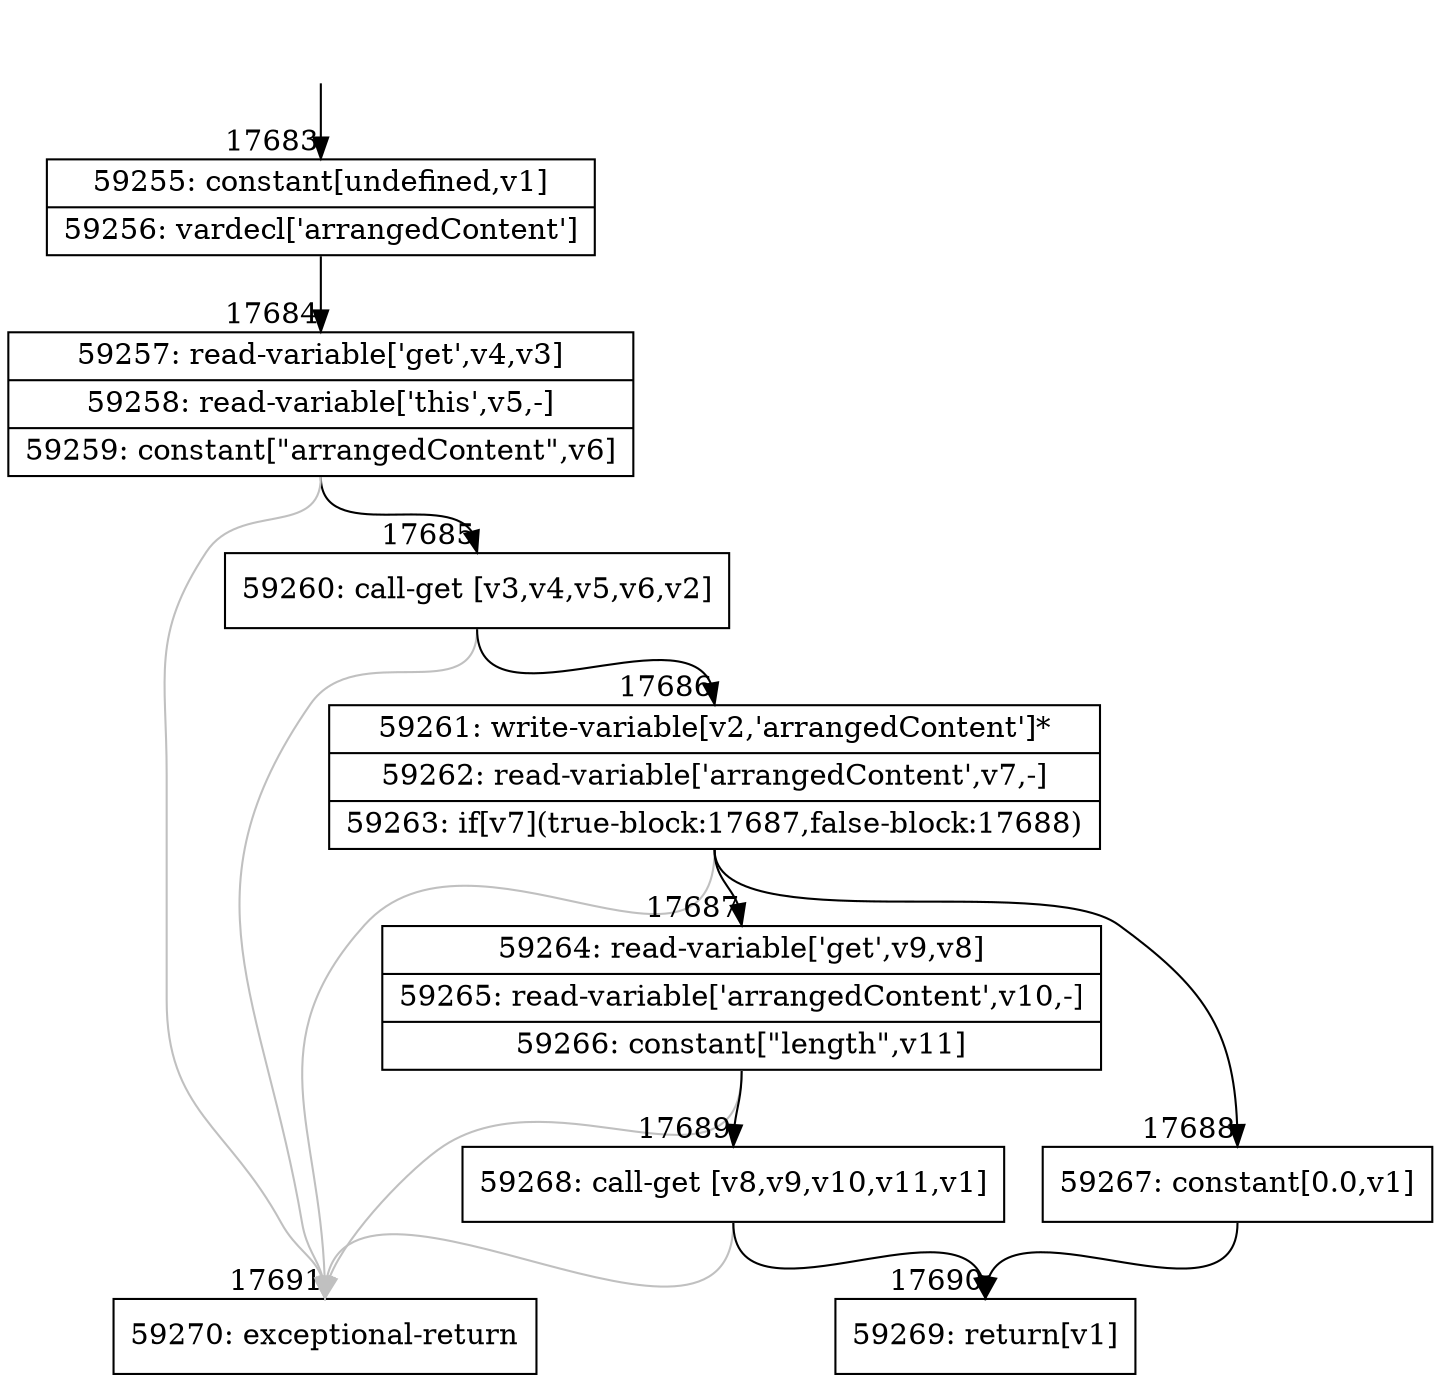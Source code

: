 digraph {
rankdir="TD"
BB_entry1525[shape=none,label=""];
BB_entry1525 -> BB17683 [tailport=s, headport=n, headlabel="    17683"]
BB17683 [shape=record label="{59255: constant[undefined,v1]|59256: vardecl['arrangedContent']}" ] 
BB17683 -> BB17684 [tailport=s, headport=n, headlabel="      17684"]
BB17684 [shape=record label="{59257: read-variable['get',v4,v3]|59258: read-variable['this',v5,-]|59259: constant[\"arrangedContent\",v6]}" ] 
BB17684 -> BB17685 [tailport=s, headport=n, headlabel="      17685"]
BB17684 -> BB17691 [tailport=s, headport=n, color=gray, headlabel="      17691"]
BB17685 [shape=record label="{59260: call-get [v3,v4,v5,v6,v2]}" ] 
BB17685 -> BB17686 [tailport=s, headport=n, headlabel="      17686"]
BB17685 -> BB17691 [tailport=s, headport=n, color=gray]
BB17686 [shape=record label="{59261: write-variable[v2,'arrangedContent']*|59262: read-variable['arrangedContent',v7,-]|59263: if[v7](true-block:17687,false-block:17688)}" ] 
BB17686 -> BB17687 [tailport=s, headport=n, headlabel="      17687"]
BB17686 -> BB17688 [tailport=s, headport=n, headlabel="      17688"]
BB17686 -> BB17691 [tailport=s, headport=n, color=gray]
BB17687 [shape=record label="{59264: read-variable['get',v9,v8]|59265: read-variable['arrangedContent',v10,-]|59266: constant[\"length\",v11]}" ] 
BB17687 -> BB17689 [tailport=s, headport=n, headlabel="      17689"]
BB17687 -> BB17691 [tailport=s, headport=n, color=gray]
BB17688 [shape=record label="{59267: constant[0.0,v1]}" ] 
BB17688 -> BB17690 [tailport=s, headport=n, headlabel="      17690"]
BB17689 [shape=record label="{59268: call-get [v8,v9,v10,v11,v1]}" ] 
BB17689 -> BB17690 [tailport=s, headport=n]
BB17689 -> BB17691 [tailport=s, headport=n, color=gray]
BB17690 [shape=record label="{59269: return[v1]}" ] 
BB17691 [shape=record label="{59270: exceptional-return}" ] 
//#$~ 33403
}
